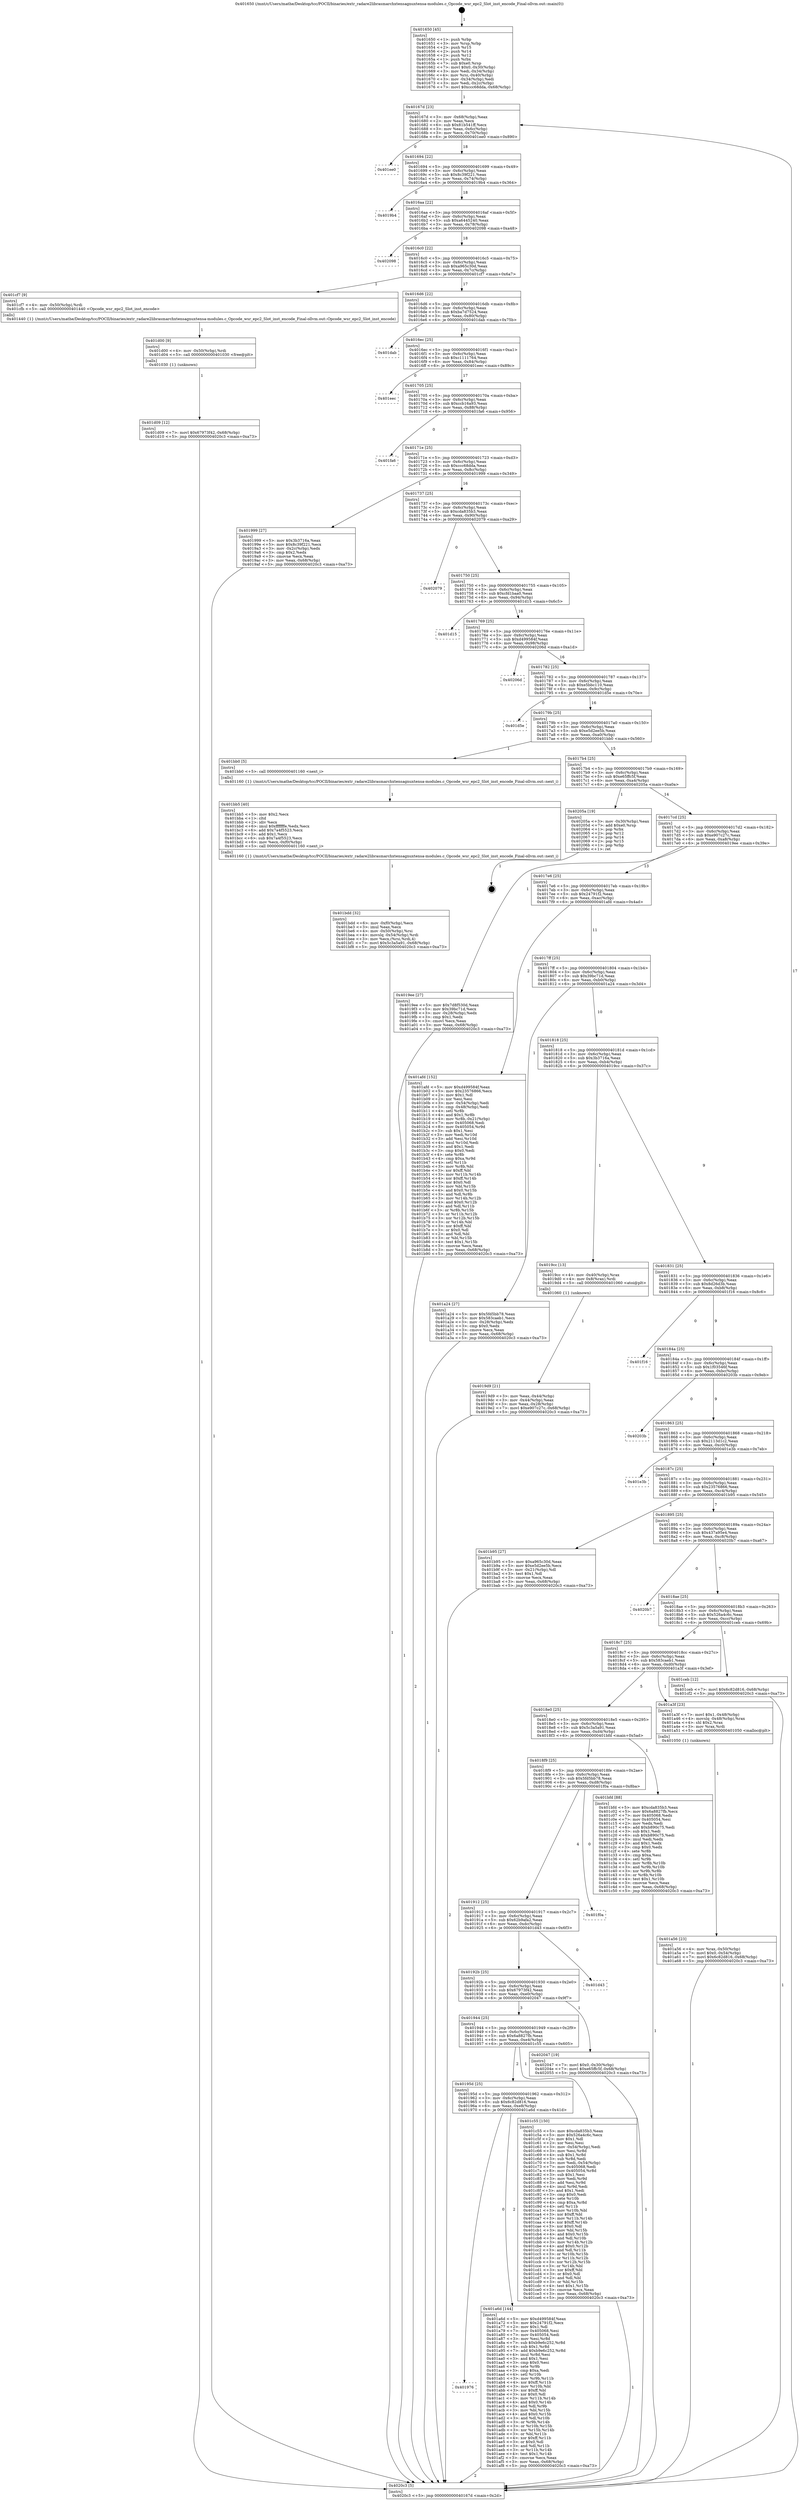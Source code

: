 digraph "0x401650" {
  label = "0x401650 (/mnt/c/Users/mathe/Desktop/tcc/POCII/binaries/extr_radare2librasmarchxtensagnuxtensa-modules.c_Opcode_wsr_epc2_Slot_inst_encode_Final-ollvm.out::main(0))"
  labelloc = "t"
  node[shape=record]

  Entry [label="",width=0.3,height=0.3,shape=circle,fillcolor=black,style=filled]
  "0x40167d" [label="{
     0x40167d [23]\l
     | [instrs]\l
     &nbsp;&nbsp;0x40167d \<+3\>: mov -0x68(%rbp),%eax\l
     &nbsp;&nbsp;0x401680 \<+2\>: mov %eax,%ecx\l
     &nbsp;&nbsp;0x401682 \<+6\>: sub $0x81b541ff,%ecx\l
     &nbsp;&nbsp;0x401688 \<+3\>: mov %eax,-0x6c(%rbp)\l
     &nbsp;&nbsp;0x40168b \<+3\>: mov %ecx,-0x70(%rbp)\l
     &nbsp;&nbsp;0x40168e \<+6\>: je 0000000000401ee0 \<main+0x890\>\l
  }"]
  "0x401ee0" [label="{
     0x401ee0\l
  }", style=dashed]
  "0x401694" [label="{
     0x401694 [22]\l
     | [instrs]\l
     &nbsp;&nbsp;0x401694 \<+5\>: jmp 0000000000401699 \<main+0x49\>\l
     &nbsp;&nbsp;0x401699 \<+3\>: mov -0x6c(%rbp),%eax\l
     &nbsp;&nbsp;0x40169c \<+5\>: sub $0x8c39f221,%eax\l
     &nbsp;&nbsp;0x4016a1 \<+3\>: mov %eax,-0x74(%rbp)\l
     &nbsp;&nbsp;0x4016a4 \<+6\>: je 00000000004019b4 \<main+0x364\>\l
  }"]
  Exit [label="",width=0.3,height=0.3,shape=circle,fillcolor=black,style=filled,peripheries=2]
  "0x4019b4" [label="{
     0x4019b4\l
  }", style=dashed]
  "0x4016aa" [label="{
     0x4016aa [22]\l
     | [instrs]\l
     &nbsp;&nbsp;0x4016aa \<+5\>: jmp 00000000004016af \<main+0x5f\>\l
     &nbsp;&nbsp;0x4016af \<+3\>: mov -0x6c(%rbp),%eax\l
     &nbsp;&nbsp;0x4016b2 \<+5\>: sub $0xa6445240,%eax\l
     &nbsp;&nbsp;0x4016b7 \<+3\>: mov %eax,-0x78(%rbp)\l
     &nbsp;&nbsp;0x4016ba \<+6\>: je 0000000000402098 \<main+0xa48\>\l
  }"]
  "0x401d09" [label="{
     0x401d09 [12]\l
     | [instrs]\l
     &nbsp;&nbsp;0x401d09 \<+7\>: movl $0x67973f42,-0x68(%rbp)\l
     &nbsp;&nbsp;0x401d10 \<+5\>: jmp 00000000004020c3 \<main+0xa73\>\l
  }"]
  "0x402098" [label="{
     0x402098\l
  }", style=dashed]
  "0x4016c0" [label="{
     0x4016c0 [22]\l
     | [instrs]\l
     &nbsp;&nbsp;0x4016c0 \<+5\>: jmp 00000000004016c5 \<main+0x75\>\l
     &nbsp;&nbsp;0x4016c5 \<+3\>: mov -0x6c(%rbp),%eax\l
     &nbsp;&nbsp;0x4016c8 \<+5\>: sub $0xa965c30d,%eax\l
     &nbsp;&nbsp;0x4016cd \<+3\>: mov %eax,-0x7c(%rbp)\l
     &nbsp;&nbsp;0x4016d0 \<+6\>: je 0000000000401cf7 \<main+0x6a7\>\l
  }"]
  "0x401d00" [label="{
     0x401d00 [9]\l
     | [instrs]\l
     &nbsp;&nbsp;0x401d00 \<+4\>: mov -0x50(%rbp),%rdi\l
     &nbsp;&nbsp;0x401d04 \<+5\>: call 0000000000401030 \<free@plt\>\l
     | [calls]\l
     &nbsp;&nbsp;0x401030 \{1\} (unknown)\l
  }"]
  "0x401cf7" [label="{
     0x401cf7 [9]\l
     | [instrs]\l
     &nbsp;&nbsp;0x401cf7 \<+4\>: mov -0x50(%rbp),%rdi\l
     &nbsp;&nbsp;0x401cfb \<+5\>: call 0000000000401440 \<Opcode_wsr_epc2_Slot_inst_encode\>\l
     | [calls]\l
     &nbsp;&nbsp;0x401440 \{1\} (/mnt/c/Users/mathe/Desktop/tcc/POCII/binaries/extr_radare2librasmarchxtensagnuxtensa-modules.c_Opcode_wsr_epc2_Slot_inst_encode_Final-ollvm.out::Opcode_wsr_epc2_Slot_inst_encode)\l
  }"]
  "0x4016d6" [label="{
     0x4016d6 [22]\l
     | [instrs]\l
     &nbsp;&nbsp;0x4016d6 \<+5\>: jmp 00000000004016db \<main+0x8b\>\l
     &nbsp;&nbsp;0x4016db \<+3\>: mov -0x6c(%rbp),%eax\l
     &nbsp;&nbsp;0x4016de \<+5\>: sub $0xba7d7524,%eax\l
     &nbsp;&nbsp;0x4016e3 \<+3\>: mov %eax,-0x80(%rbp)\l
     &nbsp;&nbsp;0x4016e6 \<+6\>: je 0000000000401dab \<main+0x75b\>\l
  }"]
  "0x401bdd" [label="{
     0x401bdd [32]\l
     | [instrs]\l
     &nbsp;&nbsp;0x401bdd \<+6\>: mov -0xf0(%rbp),%ecx\l
     &nbsp;&nbsp;0x401be3 \<+3\>: imul %eax,%ecx\l
     &nbsp;&nbsp;0x401be6 \<+4\>: mov -0x50(%rbp),%rsi\l
     &nbsp;&nbsp;0x401bea \<+4\>: movslq -0x54(%rbp),%rdi\l
     &nbsp;&nbsp;0x401bee \<+3\>: mov %ecx,(%rsi,%rdi,4)\l
     &nbsp;&nbsp;0x401bf1 \<+7\>: movl $0x5c3a5a91,-0x68(%rbp)\l
     &nbsp;&nbsp;0x401bf8 \<+5\>: jmp 00000000004020c3 \<main+0xa73\>\l
  }"]
  "0x401dab" [label="{
     0x401dab\l
  }", style=dashed]
  "0x4016ec" [label="{
     0x4016ec [25]\l
     | [instrs]\l
     &nbsp;&nbsp;0x4016ec \<+5\>: jmp 00000000004016f1 \<main+0xa1\>\l
     &nbsp;&nbsp;0x4016f1 \<+3\>: mov -0x6c(%rbp),%eax\l
     &nbsp;&nbsp;0x4016f4 \<+5\>: sub $0xc1111764,%eax\l
     &nbsp;&nbsp;0x4016f9 \<+6\>: mov %eax,-0x84(%rbp)\l
     &nbsp;&nbsp;0x4016ff \<+6\>: je 0000000000401eec \<main+0x89c\>\l
  }"]
  "0x401bb5" [label="{
     0x401bb5 [40]\l
     | [instrs]\l
     &nbsp;&nbsp;0x401bb5 \<+5\>: mov $0x2,%ecx\l
     &nbsp;&nbsp;0x401bba \<+1\>: cltd\l
     &nbsp;&nbsp;0x401bbb \<+2\>: idiv %ecx\l
     &nbsp;&nbsp;0x401bbd \<+6\>: imul $0xfffffffe,%edx,%ecx\l
     &nbsp;&nbsp;0x401bc3 \<+6\>: add $0x7a4f5523,%ecx\l
     &nbsp;&nbsp;0x401bc9 \<+3\>: add $0x1,%ecx\l
     &nbsp;&nbsp;0x401bcc \<+6\>: sub $0x7a4f5523,%ecx\l
     &nbsp;&nbsp;0x401bd2 \<+6\>: mov %ecx,-0xf0(%rbp)\l
     &nbsp;&nbsp;0x401bd8 \<+5\>: call 0000000000401160 \<next_i\>\l
     | [calls]\l
     &nbsp;&nbsp;0x401160 \{1\} (/mnt/c/Users/mathe/Desktop/tcc/POCII/binaries/extr_radare2librasmarchxtensagnuxtensa-modules.c_Opcode_wsr_epc2_Slot_inst_encode_Final-ollvm.out::next_i)\l
  }"]
  "0x401eec" [label="{
     0x401eec\l
  }", style=dashed]
  "0x401705" [label="{
     0x401705 [25]\l
     | [instrs]\l
     &nbsp;&nbsp;0x401705 \<+5\>: jmp 000000000040170a \<main+0xba\>\l
     &nbsp;&nbsp;0x40170a \<+3\>: mov -0x6c(%rbp),%eax\l
     &nbsp;&nbsp;0x40170d \<+5\>: sub $0xccb16a93,%eax\l
     &nbsp;&nbsp;0x401712 \<+6\>: mov %eax,-0x88(%rbp)\l
     &nbsp;&nbsp;0x401718 \<+6\>: je 0000000000401fa6 \<main+0x956\>\l
  }"]
  "0x401976" [label="{
     0x401976\l
  }", style=dashed]
  "0x401fa6" [label="{
     0x401fa6\l
  }", style=dashed]
  "0x40171e" [label="{
     0x40171e [25]\l
     | [instrs]\l
     &nbsp;&nbsp;0x40171e \<+5\>: jmp 0000000000401723 \<main+0xd3\>\l
     &nbsp;&nbsp;0x401723 \<+3\>: mov -0x6c(%rbp),%eax\l
     &nbsp;&nbsp;0x401726 \<+5\>: sub $0xccc68dda,%eax\l
     &nbsp;&nbsp;0x40172b \<+6\>: mov %eax,-0x8c(%rbp)\l
     &nbsp;&nbsp;0x401731 \<+6\>: je 0000000000401999 \<main+0x349\>\l
  }"]
  "0x401a6d" [label="{
     0x401a6d [144]\l
     | [instrs]\l
     &nbsp;&nbsp;0x401a6d \<+5\>: mov $0xd499584f,%eax\l
     &nbsp;&nbsp;0x401a72 \<+5\>: mov $0x24791f2,%ecx\l
     &nbsp;&nbsp;0x401a77 \<+2\>: mov $0x1,%dl\l
     &nbsp;&nbsp;0x401a79 \<+7\>: mov 0x405068,%esi\l
     &nbsp;&nbsp;0x401a80 \<+7\>: mov 0x405054,%edi\l
     &nbsp;&nbsp;0x401a87 \<+3\>: mov %esi,%r8d\l
     &nbsp;&nbsp;0x401a8a \<+7\>: sub $0xb9e6c252,%r8d\l
     &nbsp;&nbsp;0x401a91 \<+4\>: sub $0x1,%r8d\l
     &nbsp;&nbsp;0x401a95 \<+7\>: add $0xb9e6c252,%r8d\l
     &nbsp;&nbsp;0x401a9c \<+4\>: imul %r8d,%esi\l
     &nbsp;&nbsp;0x401aa0 \<+3\>: and $0x1,%esi\l
     &nbsp;&nbsp;0x401aa3 \<+3\>: cmp $0x0,%esi\l
     &nbsp;&nbsp;0x401aa6 \<+4\>: sete %r9b\l
     &nbsp;&nbsp;0x401aaa \<+3\>: cmp $0xa,%edi\l
     &nbsp;&nbsp;0x401aad \<+4\>: setl %r10b\l
     &nbsp;&nbsp;0x401ab1 \<+3\>: mov %r9b,%r11b\l
     &nbsp;&nbsp;0x401ab4 \<+4\>: xor $0xff,%r11b\l
     &nbsp;&nbsp;0x401ab8 \<+3\>: mov %r10b,%bl\l
     &nbsp;&nbsp;0x401abb \<+3\>: xor $0xff,%bl\l
     &nbsp;&nbsp;0x401abe \<+3\>: xor $0x0,%dl\l
     &nbsp;&nbsp;0x401ac1 \<+3\>: mov %r11b,%r14b\l
     &nbsp;&nbsp;0x401ac4 \<+4\>: and $0x0,%r14b\l
     &nbsp;&nbsp;0x401ac8 \<+3\>: and %dl,%r9b\l
     &nbsp;&nbsp;0x401acb \<+3\>: mov %bl,%r15b\l
     &nbsp;&nbsp;0x401ace \<+4\>: and $0x0,%r15b\l
     &nbsp;&nbsp;0x401ad2 \<+3\>: and %dl,%r10b\l
     &nbsp;&nbsp;0x401ad5 \<+3\>: or %r9b,%r14b\l
     &nbsp;&nbsp;0x401ad8 \<+3\>: or %r10b,%r15b\l
     &nbsp;&nbsp;0x401adb \<+3\>: xor %r15b,%r14b\l
     &nbsp;&nbsp;0x401ade \<+3\>: or %bl,%r11b\l
     &nbsp;&nbsp;0x401ae1 \<+4\>: xor $0xff,%r11b\l
     &nbsp;&nbsp;0x401ae5 \<+3\>: or $0x0,%dl\l
     &nbsp;&nbsp;0x401ae8 \<+3\>: and %dl,%r11b\l
     &nbsp;&nbsp;0x401aeb \<+3\>: or %r11b,%r14b\l
     &nbsp;&nbsp;0x401aee \<+4\>: test $0x1,%r14b\l
     &nbsp;&nbsp;0x401af2 \<+3\>: cmovne %ecx,%eax\l
     &nbsp;&nbsp;0x401af5 \<+3\>: mov %eax,-0x68(%rbp)\l
     &nbsp;&nbsp;0x401af8 \<+5\>: jmp 00000000004020c3 \<main+0xa73\>\l
  }"]
  "0x401999" [label="{
     0x401999 [27]\l
     | [instrs]\l
     &nbsp;&nbsp;0x401999 \<+5\>: mov $0x3b3716a,%eax\l
     &nbsp;&nbsp;0x40199e \<+5\>: mov $0x8c39f221,%ecx\l
     &nbsp;&nbsp;0x4019a3 \<+3\>: mov -0x2c(%rbp),%edx\l
     &nbsp;&nbsp;0x4019a6 \<+3\>: cmp $0x2,%edx\l
     &nbsp;&nbsp;0x4019a9 \<+3\>: cmovne %ecx,%eax\l
     &nbsp;&nbsp;0x4019ac \<+3\>: mov %eax,-0x68(%rbp)\l
     &nbsp;&nbsp;0x4019af \<+5\>: jmp 00000000004020c3 \<main+0xa73\>\l
  }"]
  "0x401737" [label="{
     0x401737 [25]\l
     | [instrs]\l
     &nbsp;&nbsp;0x401737 \<+5\>: jmp 000000000040173c \<main+0xec\>\l
     &nbsp;&nbsp;0x40173c \<+3\>: mov -0x6c(%rbp),%eax\l
     &nbsp;&nbsp;0x40173f \<+5\>: sub $0xcda835b3,%eax\l
     &nbsp;&nbsp;0x401744 \<+6\>: mov %eax,-0x90(%rbp)\l
     &nbsp;&nbsp;0x40174a \<+6\>: je 0000000000402079 \<main+0xa29\>\l
  }"]
  "0x4020c3" [label="{
     0x4020c3 [5]\l
     | [instrs]\l
     &nbsp;&nbsp;0x4020c3 \<+5\>: jmp 000000000040167d \<main+0x2d\>\l
  }"]
  "0x401650" [label="{
     0x401650 [45]\l
     | [instrs]\l
     &nbsp;&nbsp;0x401650 \<+1\>: push %rbp\l
     &nbsp;&nbsp;0x401651 \<+3\>: mov %rsp,%rbp\l
     &nbsp;&nbsp;0x401654 \<+2\>: push %r15\l
     &nbsp;&nbsp;0x401656 \<+2\>: push %r14\l
     &nbsp;&nbsp;0x401658 \<+2\>: push %r12\l
     &nbsp;&nbsp;0x40165a \<+1\>: push %rbx\l
     &nbsp;&nbsp;0x40165b \<+7\>: sub $0xe0,%rsp\l
     &nbsp;&nbsp;0x401662 \<+7\>: movl $0x0,-0x30(%rbp)\l
     &nbsp;&nbsp;0x401669 \<+3\>: mov %edi,-0x34(%rbp)\l
     &nbsp;&nbsp;0x40166c \<+4\>: mov %rsi,-0x40(%rbp)\l
     &nbsp;&nbsp;0x401670 \<+3\>: mov -0x34(%rbp),%edi\l
     &nbsp;&nbsp;0x401673 \<+3\>: mov %edi,-0x2c(%rbp)\l
     &nbsp;&nbsp;0x401676 \<+7\>: movl $0xccc68dda,-0x68(%rbp)\l
  }"]
  "0x40195d" [label="{
     0x40195d [25]\l
     | [instrs]\l
     &nbsp;&nbsp;0x40195d \<+5\>: jmp 0000000000401962 \<main+0x312\>\l
     &nbsp;&nbsp;0x401962 \<+3\>: mov -0x6c(%rbp),%eax\l
     &nbsp;&nbsp;0x401965 \<+5\>: sub $0x6c82d816,%eax\l
     &nbsp;&nbsp;0x40196a \<+6\>: mov %eax,-0xe8(%rbp)\l
     &nbsp;&nbsp;0x401970 \<+6\>: je 0000000000401a6d \<main+0x41d\>\l
  }"]
  "0x402079" [label="{
     0x402079\l
  }", style=dashed]
  "0x401750" [label="{
     0x401750 [25]\l
     | [instrs]\l
     &nbsp;&nbsp;0x401750 \<+5\>: jmp 0000000000401755 \<main+0x105\>\l
     &nbsp;&nbsp;0x401755 \<+3\>: mov -0x6c(%rbp),%eax\l
     &nbsp;&nbsp;0x401758 \<+5\>: sub $0xcfd1baa0,%eax\l
     &nbsp;&nbsp;0x40175d \<+6\>: mov %eax,-0x94(%rbp)\l
     &nbsp;&nbsp;0x401763 \<+6\>: je 0000000000401d15 \<main+0x6c5\>\l
  }"]
  "0x401c55" [label="{
     0x401c55 [150]\l
     | [instrs]\l
     &nbsp;&nbsp;0x401c55 \<+5\>: mov $0xcda835b3,%eax\l
     &nbsp;&nbsp;0x401c5a \<+5\>: mov $0x526a4c6c,%ecx\l
     &nbsp;&nbsp;0x401c5f \<+2\>: mov $0x1,%dl\l
     &nbsp;&nbsp;0x401c61 \<+2\>: xor %esi,%esi\l
     &nbsp;&nbsp;0x401c63 \<+3\>: mov -0x54(%rbp),%edi\l
     &nbsp;&nbsp;0x401c66 \<+3\>: mov %esi,%r8d\l
     &nbsp;&nbsp;0x401c69 \<+4\>: sub $0x1,%r8d\l
     &nbsp;&nbsp;0x401c6d \<+3\>: sub %r8d,%edi\l
     &nbsp;&nbsp;0x401c70 \<+3\>: mov %edi,-0x54(%rbp)\l
     &nbsp;&nbsp;0x401c73 \<+7\>: mov 0x405068,%edi\l
     &nbsp;&nbsp;0x401c7a \<+8\>: mov 0x405054,%r8d\l
     &nbsp;&nbsp;0x401c82 \<+3\>: sub $0x1,%esi\l
     &nbsp;&nbsp;0x401c85 \<+3\>: mov %edi,%r9d\l
     &nbsp;&nbsp;0x401c88 \<+3\>: add %esi,%r9d\l
     &nbsp;&nbsp;0x401c8b \<+4\>: imul %r9d,%edi\l
     &nbsp;&nbsp;0x401c8f \<+3\>: and $0x1,%edi\l
     &nbsp;&nbsp;0x401c92 \<+3\>: cmp $0x0,%edi\l
     &nbsp;&nbsp;0x401c95 \<+4\>: sete %r10b\l
     &nbsp;&nbsp;0x401c99 \<+4\>: cmp $0xa,%r8d\l
     &nbsp;&nbsp;0x401c9d \<+4\>: setl %r11b\l
     &nbsp;&nbsp;0x401ca1 \<+3\>: mov %r10b,%bl\l
     &nbsp;&nbsp;0x401ca4 \<+3\>: xor $0xff,%bl\l
     &nbsp;&nbsp;0x401ca7 \<+3\>: mov %r11b,%r14b\l
     &nbsp;&nbsp;0x401caa \<+4\>: xor $0xff,%r14b\l
     &nbsp;&nbsp;0x401cae \<+3\>: xor $0x0,%dl\l
     &nbsp;&nbsp;0x401cb1 \<+3\>: mov %bl,%r15b\l
     &nbsp;&nbsp;0x401cb4 \<+4\>: and $0x0,%r15b\l
     &nbsp;&nbsp;0x401cb8 \<+3\>: and %dl,%r10b\l
     &nbsp;&nbsp;0x401cbb \<+3\>: mov %r14b,%r12b\l
     &nbsp;&nbsp;0x401cbe \<+4\>: and $0x0,%r12b\l
     &nbsp;&nbsp;0x401cc2 \<+3\>: and %dl,%r11b\l
     &nbsp;&nbsp;0x401cc5 \<+3\>: or %r10b,%r15b\l
     &nbsp;&nbsp;0x401cc8 \<+3\>: or %r11b,%r12b\l
     &nbsp;&nbsp;0x401ccb \<+3\>: xor %r12b,%r15b\l
     &nbsp;&nbsp;0x401cce \<+3\>: or %r14b,%bl\l
     &nbsp;&nbsp;0x401cd1 \<+3\>: xor $0xff,%bl\l
     &nbsp;&nbsp;0x401cd4 \<+3\>: or $0x0,%dl\l
     &nbsp;&nbsp;0x401cd7 \<+2\>: and %dl,%bl\l
     &nbsp;&nbsp;0x401cd9 \<+3\>: or %bl,%r15b\l
     &nbsp;&nbsp;0x401cdc \<+4\>: test $0x1,%r15b\l
     &nbsp;&nbsp;0x401ce0 \<+3\>: cmovne %ecx,%eax\l
     &nbsp;&nbsp;0x401ce3 \<+3\>: mov %eax,-0x68(%rbp)\l
     &nbsp;&nbsp;0x401ce6 \<+5\>: jmp 00000000004020c3 \<main+0xa73\>\l
  }"]
  "0x401d15" [label="{
     0x401d15\l
  }", style=dashed]
  "0x401769" [label="{
     0x401769 [25]\l
     | [instrs]\l
     &nbsp;&nbsp;0x401769 \<+5\>: jmp 000000000040176e \<main+0x11e\>\l
     &nbsp;&nbsp;0x40176e \<+3\>: mov -0x6c(%rbp),%eax\l
     &nbsp;&nbsp;0x401771 \<+5\>: sub $0xd499584f,%eax\l
     &nbsp;&nbsp;0x401776 \<+6\>: mov %eax,-0x98(%rbp)\l
     &nbsp;&nbsp;0x40177c \<+6\>: je 000000000040206d \<main+0xa1d\>\l
  }"]
  "0x401944" [label="{
     0x401944 [25]\l
     | [instrs]\l
     &nbsp;&nbsp;0x401944 \<+5\>: jmp 0000000000401949 \<main+0x2f9\>\l
     &nbsp;&nbsp;0x401949 \<+3\>: mov -0x6c(%rbp),%eax\l
     &nbsp;&nbsp;0x40194c \<+5\>: sub $0x6a8827fb,%eax\l
     &nbsp;&nbsp;0x401951 \<+6\>: mov %eax,-0xe4(%rbp)\l
     &nbsp;&nbsp;0x401957 \<+6\>: je 0000000000401c55 \<main+0x605\>\l
  }"]
  "0x40206d" [label="{
     0x40206d\l
  }", style=dashed]
  "0x401782" [label="{
     0x401782 [25]\l
     | [instrs]\l
     &nbsp;&nbsp;0x401782 \<+5\>: jmp 0000000000401787 \<main+0x137\>\l
     &nbsp;&nbsp;0x401787 \<+3\>: mov -0x6c(%rbp),%eax\l
     &nbsp;&nbsp;0x40178a \<+5\>: sub $0xe5bbc110,%eax\l
     &nbsp;&nbsp;0x40178f \<+6\>: mov %eax,-0x9c(%rbp)\l
     &nbsp;&nbsp;0x401795 \<+6\>: je 0000000000401d5e \<main+0x70e\>\l
  }"]
  "0x402047" [label="{
     0x402047 [19]\l
     | [instrs]\l
     &nbsp;&nbsp;0x402047 \<+7\>: movl $0x0,-0x30(%rbp)\l
     &nbsp;&nbsp;0x40204e \<+7\>: movl $0xe65ffc5f,-0x68(%rbp)\l
     &nbsp;&nbsp;0x402055 \<+5\>: jmp 00000000004020c3 \<main+0xa73\>\l
  }"]
  "0x401d5e" [label="{
     0x401d5e\l
  }", style=dashed]
  "0x40179b" [label="{
     0x40179b [25]\l
     | [instrs]\l
     &nbsp;&nbsp;0x40179b \<+5\>: jmp 00000000004017a0 \<main+0x150\>\l
     &nbsp;&nbsp;0x4017a0 \<+3\>: mov -0x6c(%rbp),%eax\l
     &nbsp;&nbsp;0x4017a3 \<+5\>: sub $0xe5d2ee5b,%eax\l
     &nbsp;&nbsp;0x4017a8 \<+6\>: mov %eax,-0xa0(%rbp)\l
     &nbsp;&nbsp;0x4017ae \<+6\>: je 0000000000401bb0 \<main+0x560\>\l
  }"]
  "0x40192b" [label="{
     0x40192b [25]\l
     | [instrs]\l
     &nbsp;&nbsp;0x40192b \<+5\>: jmp 0000000000401930 \<main+0x2e0\>\l
     &nbsp;&nbsp;0x401930 \<+3\>: mov -0x6c(%rbp),%eax\l
     &nbsp;&nbsp;0x401933 \<+5\>: sub $0x67973f42,%eax\l
     &nbsp;&nbsp;0x401938 \<+6\>: mov %eax,-0xe0(%rbp)\l
     &nbsp;&nbsp;0x40193e \<+6\>: je 0000000000402047 \<main+0x9f7\>\l
  }"]
  "0x401bb0" [label="{
     0x401bb0 [5]\l
     | [instrs]\l
     &nbsp;&nbsp;0x401bb0 \<+5\>: call 0000000000401160 \<next_i\>\l
     | [calls]\l
     &nbsp;&nbsp;0x401160 \{1\} (/mnt/c/Users/mathe/Desktop/tcc/POCII/binaries/extr_radare2librasmarchxtensagnuxtensa-modules.c_Opcode_wsr_epc2_Slot_inst_encode_Final-ollvm.out::next_i)\l
  }"]
  "0x4017b4" [label="{
     0x4017b4 [25]\l
     | [instrs]\l
     &nbsp;&nbsp;0x4017b4 \<+5\>: jmp 00000000004017b9 \<main+0x169\>\l
     &nbsp;&nbsp;0x4017b9 \<+3\>: mov -0x6c(%rbp),%eax\l
     &nbsp;&nbsp;0x4017bc \<+5\>: sub $0xe65ffc5f,%eax\l
     &nbsp;&nbsp;0x4017c1 \<+6\>: mov %eax,-0xa4(%rbp)\l
     &nbsp;&nbsp;0x4017c7 \<+6\>: je 000000000040205a \<main+0xa0a\>\l
  }"]
  "0x401d43" [label="{
     0x401d43\l
  }", style=dashed]
  "0x40205a" [label="{
     0x40205a [19]\l
     | [instrs]\l
     &nbsp;&nbsp;0x40205a \<+3\>: mov -0x30(%rbp),%eax\l
     &nbsp;&nbsp;0x40205d \<+7\>: add $0xe0,%rsp\l
     &nbsp;&nbsp;0x402064 \<+1\>: pop %rbx\l
     &nbsp;&nbsp;0x402065 \<+2\>: pop %r12\l
     &nbsp;&nbsp;0x402067 \<+2\>: pop %r14\l
     &nbsp;&nbsp;0x402069 \<+2\>: pop %r15\l
     &nbsp;&nbsp;0x40206b \<+1\>: pop %rbp\l
     &nbsp;&nbsp;0x40206c \<+1\>: ret\l
  }"]
  "0x4017cd" [label="{
     0x4017cd [25]\l
     | [instrs]\l
     &nbsp;&nbsp;0x4017cd \<+5\>: jmp 00000000004017d2 \<main+0x182\>\l
     &nbsp;&nbsp;0x4017d2 \<+3\>: mov -0x6c(%rbp),%eax\l
     &nbsp;&nbsp;0x4017d5 \<+5\>: sub $0xe907c27c,%eax\l
     &nbsp;&nbsp;0x4017da \<+6\>: mov %eax,-0xa8(%rbp)\l
     &nbsp;&nbsp;0x4017e0 \<+6\>: je 00000000004019ee \<main+0x39e\>\l
  }"]
  "0x401912" [label="{
     0x401912 [25]\l
     | [instrs]\l
     &nbsp;&nbsp;0x401912 \<+5\>: jmp 0000000000401917 \<main+0x2c7\>\l
     &nbsp;&nbsp;0x401917 \<+3\>: mov -0x6c(%rbp),%eax\l
     &nbsp;&nbsp;0x40191a \<+5\>: sub $0x62b9afa2,%eax\l
     &nbsp;&nbsp;0x40191f \<+6\>: mov %eax,-0xdc(%rbp)\l
     &nbsp;&nbsp;0x401925 \<+6\>: je 0000000000401d43 \<main+0x6f3\>\l
  }"]
  "0x4019ee" [label="{
     0x4019ee [27]\l
     | [instrs]\l
     &nbsp;&nbsp;0x4019ee \<+5\>: mov $0x7d8f530d,%eax\l
     &nbsp;&nbsp;0x4019f3 \<+5\>: mov $0x39bc71d,%ecx\l
     &nbsp;&nbsp;0x4019f8 \<+3\>: mov -0x28(%rbp),%edx\l
     &nbsp;&nbsp;0x4019fb \<+3\>: cmp $0x1,%edx\l
     &nbsp;&nbsp;0x4019fe \<+3\>: cmovl %ecx,%eax\l
     &nbsp;&nbsp;0x401a01 \<+3\>: mov %eax,-0x68(%rbp)\l
     &nbsp;&nbsp;0x401a04 \<+5\>: jmp 00000000004020c3 \<main+0xa73\>\l
  }"]
  "0x4017e6" [label="{
     0x4017e6 [25]\l
     | [instrs]\l
     &nbsp;&nbsp;0x4017e6 \<+5\>: jmp 00000000004017eb \<main+0x19b\>\l
     &nbsp;&nbsp;0x4017eb \<+3\>: mov -0x6c(%rbp),%eax\l
     &nbsp;&nbsp;0x4017ee \<+5\>: sub $0x24791f2,%eax\l
     &nbsp;&nbsp;0x4017f3 \<+6\>: mov %eax,-0xac(%rbp)\l
     &nbsp;&nbsp;0x4017f9 \<+6\>: je 0000000000401afd \<main+0x4ad\>\l
  }"]
  "0x401f0a" [label="{
     0x401f0a\l
  }", style=dashed]
  "0x401afd" [label="{
     0x401afd [152]\l
     | [instrs]\l
     &nbsp;&nbsp;0x401afd \<+5\>: mov $0xd499584f,%eax\l
     &nbsp;&nbsp;0x401b02 \<+5\>: mov $0x23576866,%ecx\l
     &nbsp;&nbsp;0x401b07 \<+2\>: mov $0x1,%dl\l
     &nbsp;&nbsp;0x401b09 \<+2\>: xor %esi,%esi\l
     &nbsp;&nbsp;0x401b0b \<+3\>: mov -0x54(%rbp),%edi\l
     &nbsp;&nbsp;0x401b0e \<+3\>: cmp -0x48(%rbp),%edi\l
     &nbsp;&nbsp;0x401b11 \<+4\>: setl %r8b\l
     &nbsp;&nbsp;0x401b15 \<+4\>: and $0x1,%r8b\l
     &nbsp;&nbsp;0x401b19 \<+4\>: mov %r8b,-0x21(%rbp)\l
     &nbsp;&nbsp;0x401b1d \<+7\>: mov 0x405068,%edi\l
     &nbsp;&nbsp;0x401b24 \<+8\>: mov 0x405054,%r9d\l
     &nbsp;&nbsp;0x401b2c \<+3\>: sub $0x1,%esi\l
     &nbsp;&nbsp;0x401b2f \<+3\>: mov %edi,%r10d\l
     &nbsp;&nbsp;0x401b32 \<+3\>: add %esi,%r10d\l
     &nbsp;&nbsp;0x401b35 \<+4\>: imul %r10d,%edi\l
     &nbsp;&nbsp;0x401b39 \<+3\>: and $0x1,%edi\l
     &nbsp;&nbsp;0x401b3c \<+3\>: cmp $0x0,%edi\l
     &nbsp;&nbsp;0x401b3f \<+4\>: sete %r8b\l
     &nbsp;&nbsp;0x401b43 \<+4\>: cmp $0xa,%r9d\l
     &nbsp;&nbsp;0x401b47 \<+4\>: setl %r11b\l
     &nbsp;&nbsp;0x401b4b \<+3\>: mov %r8b,%bl\l
     &nbsp;&nbsp;0x401b4e \<+3\>: xor $0xff,%bl\l
     &nbsp;&nbsp;0x401b51 \<+3\>: mov %r11b,%r14b\l
     &nbsp;&nbsp;0x401b54 \<+4\>: xor $0xff,%r14b\l
     &nbsp;&nbsp;0x401b58 \<+3\>: xor $0x0,%dl\l
     &nbsp;&nbsp;0x401b5b \<+3\>: mov %bl,%r15b\l
     &nbsp;&nbsp;0x401b5e \<+4\>: and $0x0,%r15b\l
     &nbsp;&nbsp;0x401b62 \<+3\>: and %dl,%r8b\l
     &nbsp;&nbsp;0x401b65 \<+3\>: mov %r14b,%r12b\l
     &nbsp;&nbsp;0x401b68 \<+4\>: and $0x0,%r12b\l
     &nbsp;&nbsp;0x401b6c \<+3\>: and %dl,%r11b\l
     &nbsp;&nbsp;0x401b6f \<+3\>: or %r8b,%r15b\l
     &nbsp;&nbsp;0x401b72 \<+3\>: or %r11b,%r12b\l
     &nbsp;&nbsp;0x401b75 \<+3\>: xor %r12b,%r15b\l
     &nbsp;&nbsp;0x401b78 \<+3\>: or %r14b,%bl\l
     &nbsp;&nbsp;0x401b7b \<+3\>: xor $0xff,%bl\l
     &nbsp;&nbsp;0x401b7e \<+3\>: or $0x0,%dl\l
     &nbsp;&nbsp;0x401b81 \<+2\>: and %dl,%bl\l
     &nbsp;&nbsp;0x401b83 \<+3\>: or %bl,%r15b\l
     &nbsp;&nbsp;0x401b86 \<+4\>: test $0x1,%r15b\l
     &nbsp;&nbsp;0x401b8a \<+3\>: cmovne %ecx,%eax\l
     &nbsp;&nbsp;0x401b8d \<+3\>: mov %eax,-0x68(%rbp)\l
     &nbsp;&nbsp;0x401b90 \<+5\>: jmp 00000000004020c3 \<main+0xa73\>\l
  }"]
  "0x4017ff" [label="{
     0x4017ff [25]\l
     | [instrs]\l
     &nbsp;&nbsp;0x4017ff \<+5\>: jmp 0000000000401804 \<main+0x1b4\>\l
     &nbsp;&nbsp;0x401804 \<+3\>: mov -0x6c(%rbp),%eax\l
     &nbsp;&nbsp;0x401807 \<+5\>: sub $0x39bc71d,%eax\l
     &nbsp;&nbsp;0x40180c \<+6\>: mov %eax,-0xb0(%rbp)\l
     &nbsp;&nbsp;0x401812 \<+6\>: je 0000000000401a24 \<main+0x3d4\>\l
  }"]
  "0x4018f9" [label="{
     0x4018f9 [25]\l
     | [instrs]\l
     &nbsp;&nbsp;0x4018f9 \<+5\>: jmp 00000000004018fe \<main+0x2ae\>\l
     &nbsp;&nbsp;0x4018fe \<+3\>: mov -0x6c(%rbp),%eax\l
     &nbsp;&nbsp;0x401901 \<+5\>: sub $0x5fd5bb78,%eax\l
     &nbsp;&nbsp;0x401906 \<+6\>: mov %eax,-0xd8(%rbp)\l
     &nbsp;&nbsp;0x40190c \<+6\>: je 0000000000401f0a \<main+0x8ba\>\l
  }"]
  "0x401a24" [label="{
     0x401a24 [27]\l
     | [instrs]\l
     &nbsp;&nbsp;0x401a24 \<+5\>: mov $0x5fd5bb78,%eax\l
     &nbsp;&nbsp;0x401a29 \<+5\>: mov $0x583caeb1,%ecx\l
     &nbsp;&nbsp;0x401a2e \<+3\>: mov -0x28(%rbp),%edx\l
     &nbsp;&nbsp;0x401a31 \<+3\>: cmp $0x0,%edx\l
     &nbsp;&nbsp;0x401a34 \<+3\>: cmove %ecx,%eax\l
     &nbsp;&nbsp;0x401a37 \<+3\>: mov %eax,-0x68(%rbp)\l
     &nbsp;&nbsp;0x401a3a \<+5\>: jmp 00000000004020c3 \<main+0xa73\>\l
  }"]
  "0x401818" [label="{
     0x401818 [25]\l
     | [instrs]\l
     &nbsp;&nbsp;0x401818 \<+5\>: jmp 000000000040181d \<main+0x1cd\>\l
     &nbsp;&nbsp;0x40181d \<+3\>: mov -0x6c(%rbp),%eax\l
     &nbsp;&nbsp;0x401820 \<+5\>: sub $0x3b3716a,%eax\l
     &nbsp;&nbsp;0x401825 \<+6\>: mov %eax,-0xb4(%rbp)\l
     &nbsp;&nbsp;0x40182b \<+6\>: je 00000000004019cc \<main+0x37c\>\l
  }"]
  "0x401bfd" [label="{
     0x401bfd [88]\l
     | [instrs]\l
     &nbsp;&nbsp;0x401bfd \<+5\>: mov $0xcda835b3,%eax\l
     &nbsp;&nbsp;0x401c02 \<+5\>: mov $0x6a8827fb,%ecx\l
     &nbsp;&nbsp;0x401c07 \<+7\>: mov 0x405068,%edx\l
     &nbsp;&nbsp;0x401c0e \<+7\>: mov 0x405054,%esi\l
     &nbsp;&nbsp;0x401c15 \<+2\>: mov %edx,%edi\l
     &nbsp;&nbsp;0x401c17 \<+6\>: add $0xb890c75,%edi\l
     &nbsp;&nbsp;0x401c1d \<+3\>: sub $0x1,%edi\l
     &nbsp;&nbsp;0x401c20 \<+6\>: sub $0xb890c75,%edi\l
     &nbsp;&nbsp;0x401c26 \<+3\>: imul %edi,%edx\l
     &nbsp;&nbsp;0x401c29 \<+3\>: and $0x1,%edx\l
     &nbsp;&nbsp;0x401c2c \<+3\>: cmp $0x0,%edx\l
     &nbsp;&nbsp;0x401c2f \<+4\>: sete %r8b\l
     &nbsp;&nbsp;0x401c33 \<+3\>: cmp $0xa,%esi\l
     &nbsp;&nbsp;0x401c36 \<+4\>: setl %r9b\l
     &nbsp;&nbsp;0x401c3a \<+3\>: mov %r8b,%r10b\l
     &nbsp;&nbsp;0x401c3d \<+3\>: and %r9b,%r10b\l
     &nbsp;&nbsp;0x401c40 \<+3\>: xor %r9b,%r8b\l
     &nbsp;&nbsp;0x401c43 \<+3\>: or %r8b,%r10b\l
     &nbsp;&nbsp;0x401c46 \<+4\>: test $0x1,%r10b\l
     &nbsp;&nbsp;0x401c4a \<+3\>: cmovne %ecx,%eax\l
     &nbsp;&nbsp;0x401c4d \<+3\>: mov %eax,-0x68(%rbp)\l
     &nbsp;&nbsp;0x401c50 \<+5\>: jmp 00000000004020c3 \<main+0xa73\>\l
  }"]
  "0x4019cc" [label="{
     0x4019cc [13]\l
     | [instrs]\l
     &nbsp;&nbsp;0x4019cc \<+4\>: mov -0x40(%rbp),%rax\l
     &nbsp;&nbsp;0x4019d0 \<+4\>: mov 0x8(%rax),%rdi\l
     &nbsp;&nbsp;0x4019d4 \<+5\>: call 0000000000401060 \<atoi@plt\>\l
     | [calls]\l
     &nbsp;&nbsp;0x401060 \{1\} (unknown)\l
  }"]
  "0x401831" [label="{
     0x401831 [25]\l
     | [instrs]\l
     &nbsp;&nbsp;0x401831 \<+5\>: jmp 0000000000401836 \<main+0x1e6\>\l
     &nbsp;&nbsp;0x401836 \<+3\>: mov -0x6c(%rbp),%eax\l
     &nbsp;&nbsp;0x401839 \<+5\>: sub $0x8d26d3b,%eax\l
     &nbsp;&nbsp;0x40183e \<+6\>: mov %eax,-0xb8(%rbp)\l
     &nbsp;&nbsp;0x401844 \<+6\>: je 0000000000401f16 \<main+0x8c6\>\l
  }"]
  "0x4019d9" [label="{
     0x4019d9 [21]\l
     | [instrs]\l
     &nbsp;&nbsp;0x4019d9 \<+3\>: mov %eax,-0x44(%rbp)\l
     &nbsp;&nbsp;0x4019dc \<+3\>: mov -0x44(%rbp),%eax\l
     &nbsp;&nbsp;0x4019df \<+3\>: mov %eax,-0x28(%rbp)\l
     &nbsp;&nbsp;0x4019e2 \<+7\>: movl $0xe907c27c,-0x68(%rbp)\l
     &nbsp;&nbsp;0x4019e9 \<+5\>: jmp 00000000004020c3 \<main+0xa73\>\l
  }"]
  "0x401a56" [label="{
     0x401a56 [23]\l
     | [instrs]\l
     &nbsp;&nbsp;0x401a56 \<+4\>: mov %rax,-0x50(%rbp)\l
     &nbsp;&nbsp;0x401a5a \<+7\>: movl $0x0,-0x54(%rbp)\l
     &nbsp;&nbsp;0x401a61 \<+7\>: movl $0x6c82d816,-0x68(%rbp)\l
     &nbsp;&nbsp;0x401a68 \<+5\>: jmp 00000000004020c3 \<main+0xa73\>\l
  }"]
  "0x401f16" [label="{
     0x401f16\l
  }", style=dashed]
  "0x40184a" [label="{
     0x40184a [25]\l
     | [instrs]\l
     &nbsp;&nbsp;0x40184a \<+5\>: jmp 000000000040184f \<main+0x1ff\>\l
     &nbsp;&nbsp;0x40184f \<+3\>: mov -0x6c(%rbp),%eax\l
     &nbsp;&nbsp;0x401852 \<+5\>: sub $0x1f03546f,%eax\l
     &nbsp;&nbsp;0x401857 \<+6\>: mov %eax,-0xbc(%rbp)\l
     &nbsp;&nbsp;0x40185d \<+6\>: je 000000000040203b \<main+0x9eb\>\l
  }"]
  "0x4018e0" [label="{
     0x4018e0 [25]\l
     | [instrs]\l
     &nbsp;&nbsp;0x4018e0 \<+5\>: jmp 00000000004018e5 \<main+0x295\>\l
     &nbsp;&nbsp;0x4018e5 \<+3\>: mov -0x6c(%rbp),%eax\l
     &nbsp;&nbsp;0x4018e8 \<+5\>: sub $0x5c3a5a91,%eax\l
     &nbsp;&nbsp;0x4018ed \<+6\>: mov %eax,-0xd4(%rbp)\l
     &nbsp;&nbsp;0x4018f3 \<+6\>: je 0000000000401bfd \<main+0x5ad\>\l
  }"]
  "0x40203b" [label="{
     0x40203b\l
  }", style=dashed]
  "0x401863" [label="{
     0x401863 [25]\l
     | [instrs]\l
     &nbsp;&nbsp;0x401863 \<+5\>: jmp 0000000000401868 \<main+0x218\>\l
     &nbsp;&nbsp;0x401868 \<+3\>: mov -0x6c(%rbp),%eax\l
     &nbsp;&nbsp;0x40186b \<+5\>: sub $0x2113d1c2,%eax\l
     &nbsp;&nbsp;0x401870 \<+6\>: mov %eax,-0xc0(%rbp)\l
     &nbsp;&nbsp;0x401876 \<+6\>: je 0000000000401e3b \<main+0x7eb\>\l
  }"]
  "0x401a3f" [label="{
     0x401a3f [23]\l
     | [instrs]\l
     &nbsp;&nbsp;0x401a3f \<+7\>: movl $0x1,-0x48(%rbp)\l
     &nbsp;&nbsp;0x401a46 \<+4\>: movslq -0x48(%rbp),%rax\l
     &nbsp;&nbsp;0x401a4a \<+4\>: shl $0x2,%rax\l
     &nbsp;&nbsp;0x401a4e \<+3\>: mov %rax,%rdi\l
     &nbsp;&nbsp;0x401a51 \<+5\>: call 0000000000401050 \<malloc@plt\>\l
     | [calls]\l
     &nbsp;&nbsp;0x401050 \{1\} (unknown)\l
  }"]
  "0x401e3b" [label="{
     0x401e3b\l
  }", style=dashed]
  "0x40187c" [label="{
     0x40187c [25]\l
     | [instrs]\l
     &nbsp;&nbsp;0x40187c \<+5\>: jmp 0000000000401881 \<main+0x231\>\l
     &nbsp;&nbsp;0x401881 \<+3\>: mov -0x6c(%rbp),%eax\l
     &nbsp;&nbsp;0x401884 \<+5\>: sub $0x23576866,%eax\l
     &nbsp;&nbsp;0x401889 \<+6\>: mov %eax,-0xc4(%rbp)\l
     &nbsp;&nbsp;0x40188f \<+6\>: je 0000000000401b95 \<main+0x545\>\l
  }"]
  "0x4018c7" [label="{
     0x4018c7 [25]\l
     | [instrs]\l
     &nbsp;&nbsp;0x4018c7 \<+5\>: jmp 00000000004018cc \<main+0x27c\>\l
     &nbsp;&nbsp;0x4018cc \<+3\>: mov -0x6c(%rbp),%eax\l
     &nbsp;&nbsp;0x4018cf \<+5\>: sub $0x583caeb1,%eax\l
     &nbsp;&nbsp;0x4018d4 \<+6\>: mov %eax,-0xd0(%rbp)\l
     &nbsp;&nbsp;0x4018da \<+6\>: je 0000000000401a3f \<main+0x3ef\>\l
  }"]
  "0x401b95" [label="{
     0x401b95 [27]\l
     | [instrs]\l
     &nbsp;&nbsp;0x401b95 \<+5\>: mov $0xa965c30d,%eax\l
     &nbsp;&nbsp;0x401b9a \<+5\>: mov $0xe5d2ee5b,%ecx\l
     &nbsp;&nbsp;0x401b9f \<+3\>: mov -0x21(%rbp),%dl\l
     &nbsp;&nbsp;0x401ba2 \<+3\>: test $0x1,%dl\l
     &nbsp;&nbsp;0x401ba5 \<+3\>: cmovne %ecx,%eax\l
     &nbsp;&nbsp;0x401ba8 \<+3\>: mov %eax,-0x68(%rbp)\l
     &nbsp;&nbsp;0x401bab \<+5\>: jmp 00000000004020c3 \<main+0xa73\>\l
  }"]
  "0x401895" [label="{
     0x401895 [25]\l
     | [instrs]\l
     &nbsp;&nbsp;0x401895 \<+5\>: jmp 000000000040189a \<main+0x24a\>\l
     &nbsp;&nbsp;0x40189a \<+3\>: mov -0x6c(%rbp),%eax\l
     &nbsp;&nbsp;0x40189d \<+5\>: sub $0x437a95e4,%eax\l
     &nbsp;&nbsp;0x4018a2 \<+6\>: mov %eax,-0xc8(%rbp)\l
     &nbsp;&nbsp;0x4018a8 \<+6\>: je 00000000004020b7 \<main+0xa67\>\l
  }"]
  "0x401ceb" [label="{
     0x401ceb [12]\l
     | [instrs]\l
     &nbsp;&nbsp;0x401ceb \<+7\>: movl $0x6c82d816,-0x68(%rbp)\l
     &nbsp;&nbsp;0x401cf2 \<+5\>: jmp 00000000004020c3 \<main+0xa73\>\l
  }"]
  "0x4020b7" [label="{
     0x4020b7\l
  }", style=dashed]
  "0x4018ae" [label="{
     0x4018ae [25]\l
     | [instrs]\l
     &nbsp;&nbsp;0x4018ae \<+5\>: jmp 00000000004018b3 \<main+0x263\>\l
     &nbsp;&nbsp;0x4018b3 \<+3\>: mov -0x6c(%rbp),%eax\l
     &nbsp;&nbsp;0x4018b6 \<+5\>: sub $0x526a4c6c,%eax\l
     &nbsp;&nbsp;0x4018bb \<+6\>: mov %eax,-0xcc(%rbp)\l
     &nbsp;&nbsp;0x4018c1 \<+6\>: je 0000000000401ceb \<main+0x69b\>\l
  }"]
  Entry -> "0x401650" [label=" 1"]
  "0x40167d" -> "0x401ee0" [label=" 0"]
  "0x40167d" -> "0x401694" [label=" 18"]
  "0x40205a" -> Exit [label=" 1"]
  "0x401694" -> "0x4019b4" [label=" 0"]
  "0x401694" -> "0x4016aa" [label=" 18"]
  "0x402047" -> "0x4020c3" [label=" 1"]
  "0x4016aa" -> "0x402098" [label=" 0"]
  "0x4016aa" -> "0x4016c0" [label=" 18"]
  "0x401d09" -> "0x4020c3" [label=" 1"]
  "0x4016c0" -> "0x401cf7" [label=" 1"]
  "0x4016c0" -> "0x4016d6" [label=" 17"]
  "0x401d00" -> "0x401d09" [label=" 1"]
  "0x4016d6" -> "0x401dab" [label=" 0"]
  "0x4016d6" -> "0x4016ec" [label=" 17"]
  "0x401cf7" -> "0x401d00" [label=" 1"]
  "0x4016ec" -> "0x401eec" [label=" 0"]
  "0x4016ec" -> "0x401705" [label=" 17"]
  "0x401ceb" -> "0x4020c3" [label=" 1"]
  "0x401705" -> "0x401fa6" [label=" 0"]
  "0x401705" -> "0x40171e" [label=" 17"]
  "0x401c55" -> "0x4020c3" [label=" 1"]
  "0x40171e" -> "0x401999" [label=" 1"]
  "0x40171e" -> "0x401737" [label=" 16"]
  "0x401999" -> "0x4020c3" [label=" 1"]
  "0x401650" -> "0x40167d" [label=" 1"]
  "0x4020c3" -> "0x40167d" [label=" 17"]
  "0x401bfd" -> "0x4020c3" [label=" 1"]
  "0x401737" -> "0x402079" [label=" 0"]
  "0x401737" -> "0x401750" [label=" 16"]
  "0x401bb5" -> "0x401bdd" [label=" 1"]
  "0x401750" -> "0x401d15" [label=" 0"]
  "0x401750" -> "0x401769" [label=" 16"]
  "0x401bb0" -> "0x401bb5" [label=" 1"]
  "0x401769" -> "0x40206d" [label=" 0"]
  "0x401769" -> "0x401782" [label=" 16"]
  "0x401afd" -> "0x4020c3" [label=" 2"]
  "0x401782" -> "0x401d5e" [label=" 0"]
  "0x401782" -> "0x40179b" [label=" 16"]
  "0x401a6d" -> "0x4020c3" [label=" 2"]
  "0x40179b" -> "0x401bb0" [label=" 1"]
  "0x40179b" -> "0x4017b4" [label=" 15"]
  "0x40195d" -> "0x401a6d" [label=" 2"]
  "0x4017b4" -> "0x40205a" [label=" 1"]
  "0x4017b4" -> "0x4017cd" [label=" 14"]
  "0x401bdd" -> "0x4020c3" [label=" 1"]
  "0x4017cd" -> "0x4019ee" [label=" 1"]
  "0x4017cd" -> "0x4017e6" [label=" 13"]
  "0x401944" -> "0x401c55" [label=" 1"]
  "0x4017e6" -> "0x401afd" [label=" 2"]
  "0x4017e6" -> "0x4017ff" [label=" 11"]
  "0x401b95" -> "0x4020c3" [label=" 2"]
  "0x4017ff" -> "0x401a24" [label=" 1"]
  "0x4017ff" -> "0x401818" [label=" 10"]
  "0x40192b" -> "0x402047" [label=" 1"]
  "0x401818" -> "0x4019cc" [label=" 1"]
  "0x401818" -> "0x401831" [label=" 9"]
  "0x4019cc" -> "0x4019d9" [label=" 1"]
  "0x4019d9" -> "0x4020c3" [label=" 1"]
  "0x4019ee" -> "0x4020c3" [label=" 1"]
  "0x401a24" -> "0x4020c3" [label=" 1"]
  "0x40195d" -> "0x401976" [label=" 0"]
  "0x401831" -> "0x401f16" [label=" 0"]
  "0x401831" -> "0x40184a" [label=" 9"]
  "0x401912" -> "0x401d43" [label=" 0"]
  "0x40184a" -> "0x40203b" [label=" 0"]
  "0x40184a" -> "0x401863" [label=" 9"]
  "0x401944" -> "0x40195d" [label=" 2"]
  "0x401863" -> "0x401e3b" [label=" 0"]
  "0x401863" -> "0x40187c" [label=" 9"]
  "0x4018f9" -> "0x401912" [label=" 4"]
  "0x40187c" -> "0x401b95" [label=" 2"]
  "0x40187c" -> "0x401895" [label=" 7"]
  "0x40192b" -> "0x401944" [label=" 3"]
  "0x401895" -> "0x4020b7" [label=" 0"]
  "0x401895" -> "0x4018ae" [label=" 7"]
  "0x4018e0" -> "0x4018f9" [label=" 4"]
  "0x4018ae" -> "0x401ceb" [label=" 1"]
  "0x4018ae" -> "0x4018c7" [label=" 6"]
  "0x4018f9" -> "0x401f0a" [label=" 0"]
  "0x4018c7" -> "0x401a3f" [label=" 1"]
  "0x4018c7" -> "0x4018e0" [label=" 5"]
  "0x401a3f" -> "0x401a56" [label=" 1"]
  "0x401a56" -> "0x4020c3" [label=" 1"]
  "0x401912" -> "0x40192b" [label=" 4"]
  "0x4018e0" -> "0x401bfd" [label=" 1"]
}
